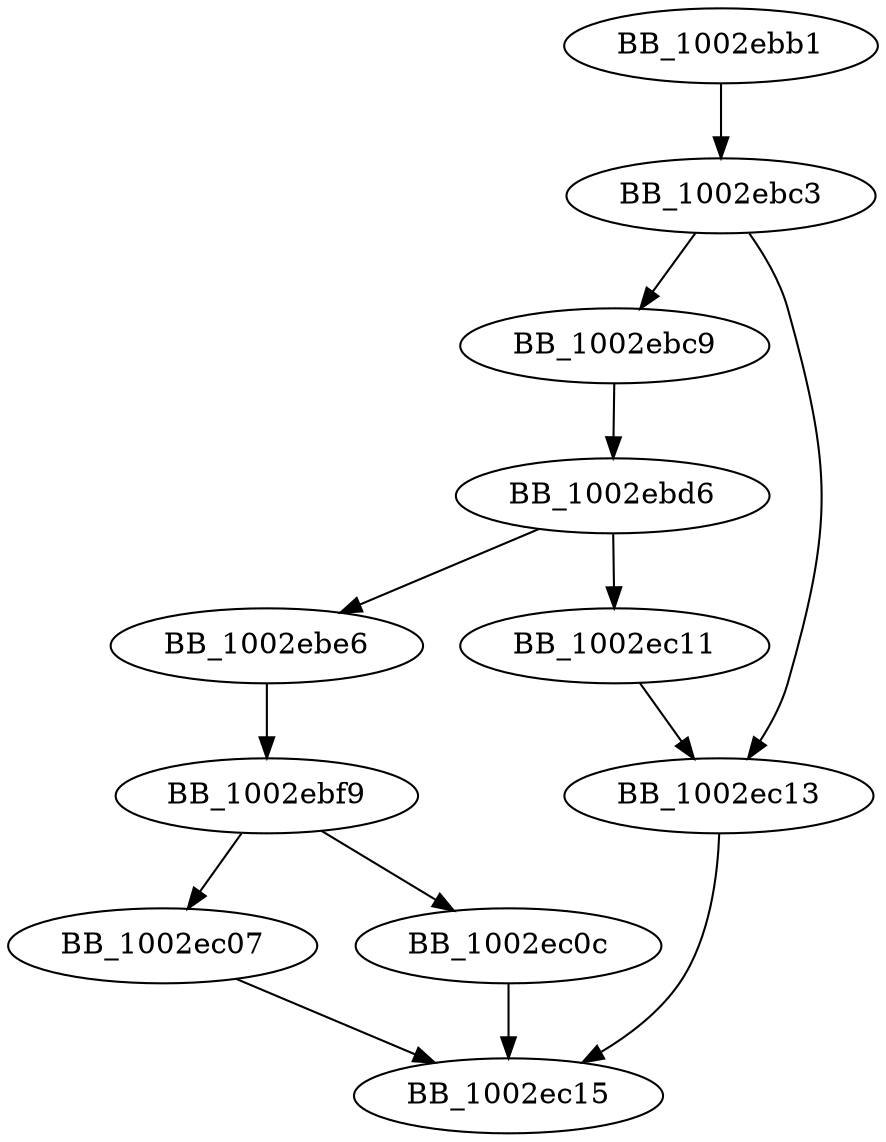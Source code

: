 DiGraph __d_inttype{
BB_1002ebb1->BB_1002ebc3
BB_1002ebc3->BB_1002ebc9
BB_1002ebc3->BB_1002ec13
BB_1002ebc9->BB_1002ebd6
BB_1002ebd6->BB_1002ebe6
BB_1002ebd6->BB_1002ec11
BB_1002ebe6->BB_1002ebf9
BB_1002ebf9->BB_1002ec07
BB_1002ebf9->BB_1002ec0c
BB_1002ec07->BB_1002ec15
BB_1002ec0c->BB_1002ec15
BB_1002ec11->BB_1002ec13
BB_1002ec13->BB_1002ec15
}
